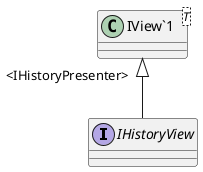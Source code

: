 @startuml
interface IHistoryView {
}
class "IView`1"<T> {
}
"IView`1" "<IHistoryPresenter>" <|-- IHistoryView
@enduml
